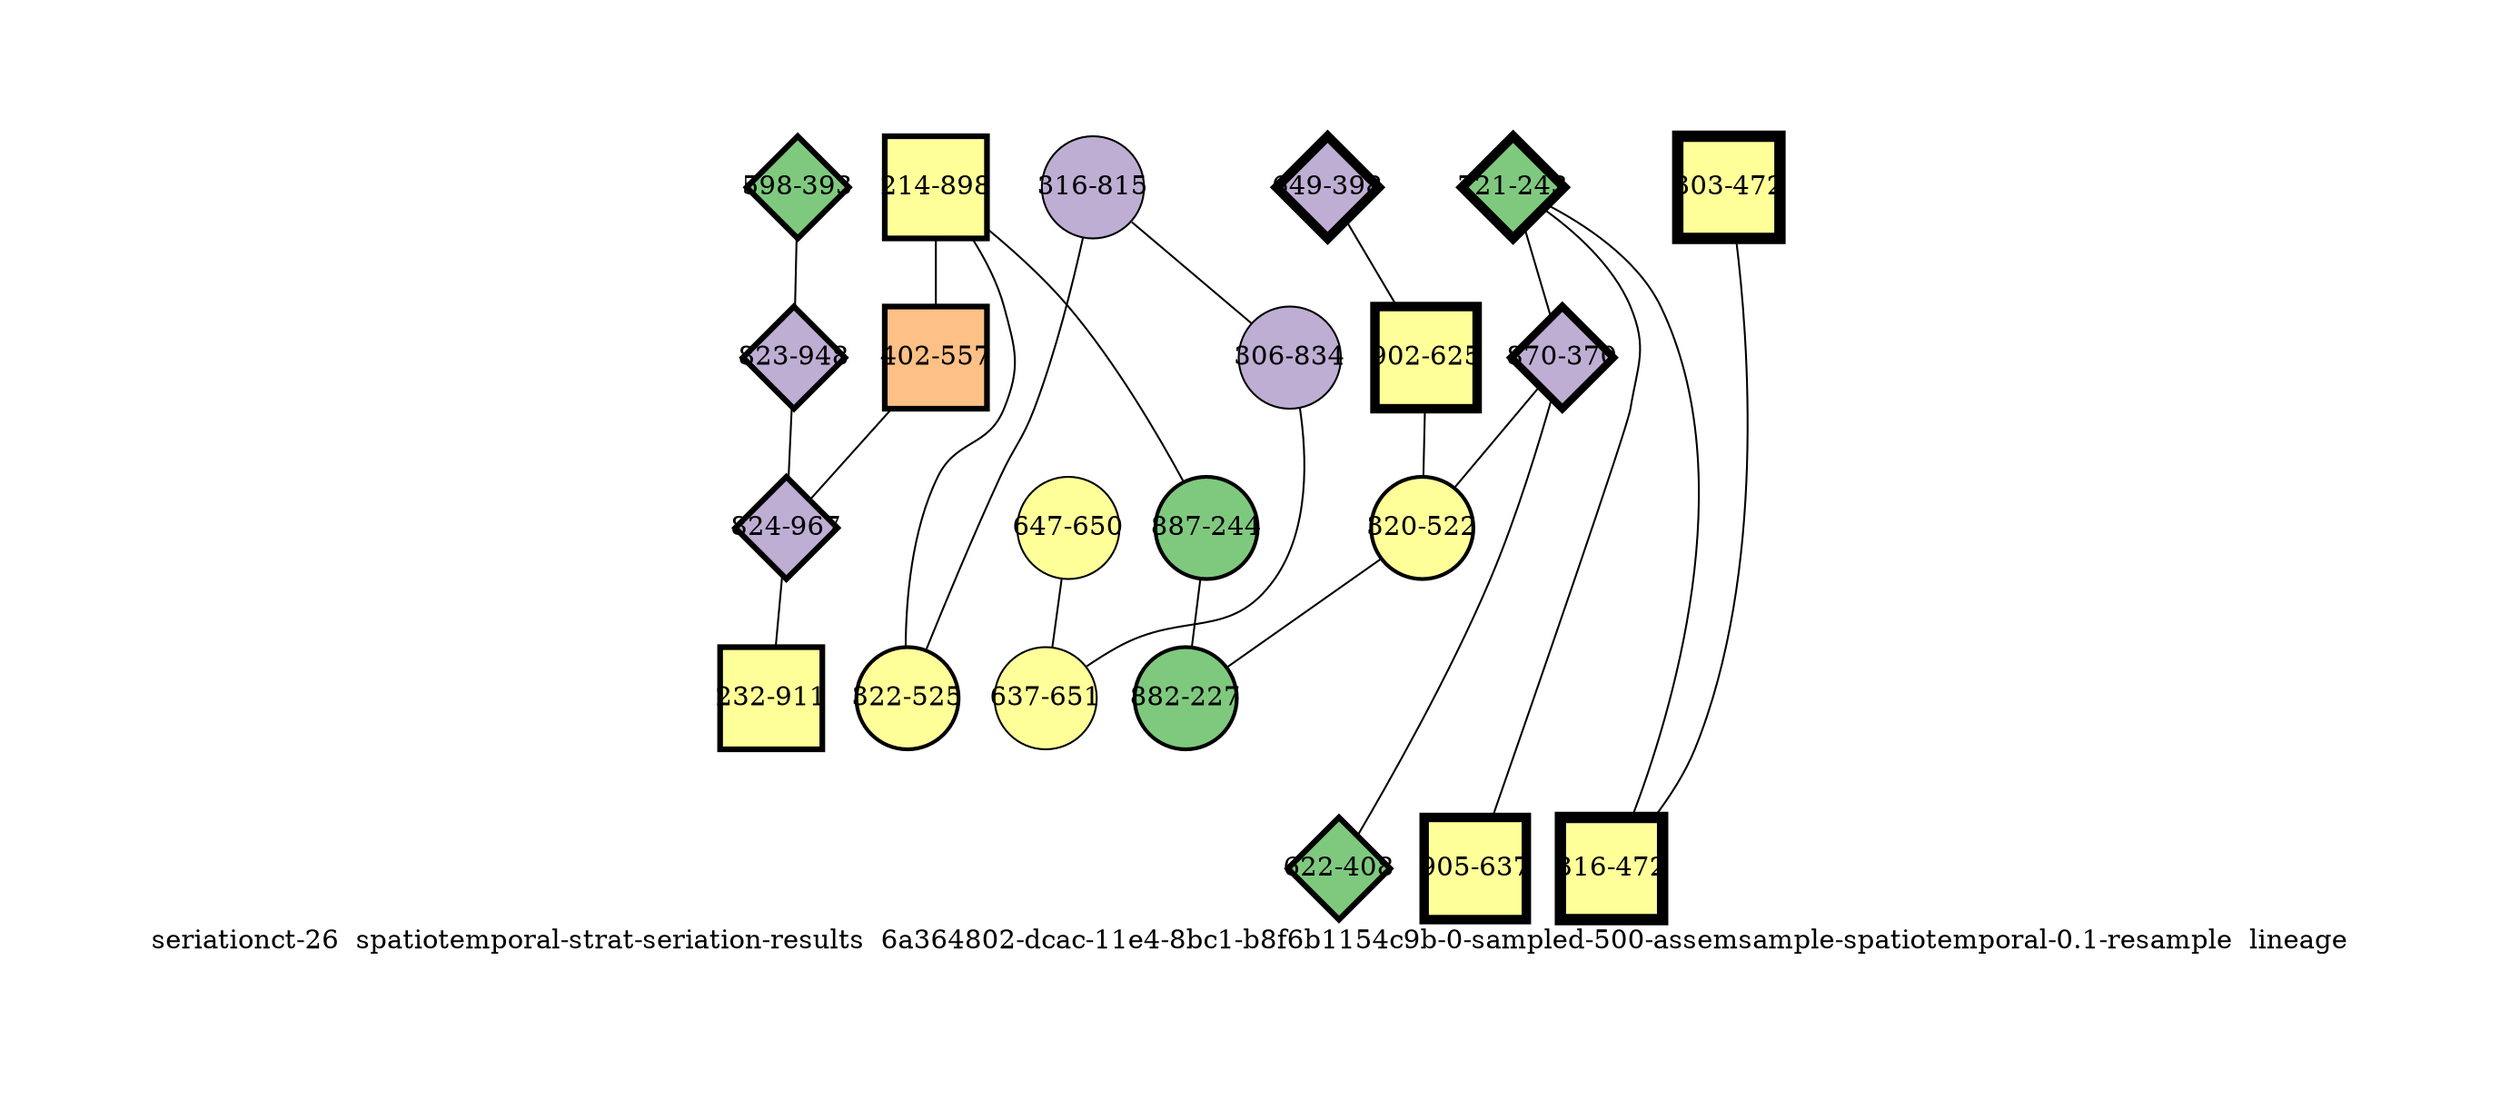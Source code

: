 strict graph "seriationct-26  spatiotemporal-strat-seriation-results  6a364802-dcac-11e4-8bc1-b8f6b1154c9b-0-sampled-500-assemsample-spatiotemporal-0.1-resample  lineage" {
labelloc=b;
ratio=auto;
pad="1.0";
label="seriationct-26  spatiotemporal-strat-seriation-results  6a364802-dcac-11e4-8bc1-b8f6b1154c9b-0-sampled-500-assemsample-spatiotemporal-0.1-resample  lineage";
node [width="0.75", style=filled, fixedsize=true, height="0.75", shape=circle, label=""];
0 [xCoordinate="393.0", appears_in_slice=3, yCoordinate="598.0", colorscheme=accent6, lineage_id=2, short_label="598-393", label="598-393", shape=diamond, cluster_id=0, fillcolor=1, size="500.0", id=0, penwidth="3.0"];
1 [xCoordinate="898.0", appears_in_slice=3, yCoordinate="214.0", colorscheme=accent6, lineage_id=1, short_label="214-898", label="214-898", shape=square, cluster_id=3, fillcolor=4, size="500.0", id=1, penwidth="3.0"];
2 [xCoordinate="243.0", appears_in_slice=5, yCoordinate="721.0", colorscheme=accent6, lineage_id=2, short_label="721-243", label="721-243", shape=diamond, cluster_id=0, fillcolor=1, size="500.0", id=2, penwidth="5.0"];
3 [xCoordinate="815.0", appears_in_slice=1, yCoordinate="316.0", colorscheme=accent6, lineage_id=0, short_label="316-815", label="316-815", shape=circle, cluster_id=1, fillcolor=2, size="500.0", id=3, penwidth="1.0"];
4 [xCoordinate="557.0", appears_in_slice=3, yCoordinate="402.0", colorscheme=accent6, lineage_id=1, short_label="402-557", label="402-557", shape=square, cluster_id=2, fillcolor=3, size="500.0", id=4, penwidth="3.0"];
5 [xCoordinate="948.0", appears_in_slice=3, yCoordinate="823.0", colorscheme=accent6, lineage_id=2, short_label="823-948", label="823-948", shape=diamond, cluster_id=1, fillcolor=2, size="500.0", id=5, penwidth="3.0"];
6 [xCoordinate="525.0", appears_in_slice=2, yCoordinate="322.0", colorscheme=accent6, lineage_id=0, short_label="322-525", label="322-525", shape=circle, cluster_id=3, fillcolor=4, size="500.0", id=6, penwidth="2.0"];
7 [xCoordinate="398.0", appears_in_slice=5, yCoordinate="649.0", colorscheme=accent6, lineage_id=2, short_label="649-398", label="649-398", shape=diamond, cluster_id=1, fillcolor=2, size="500.0", id=7, penwidth="5.0"];
8 [xCoordinate="650.0", appears_in_slice=1, yCoordinate="647.0", colorscheme=accent6, lineage_id=0, short_label="647-650", label="647-650", shape=circle, cluster_id=3, fillcolor=4, size="500.0", id=8, penwidth="1.0"];
9 [xCoordinate="625.0", appears_in_slice=5, yCoordinate="902.0", colorscheme=accent6, lineage_id=1, short_label="902-625", label="902-625", shape=square, cluster_id=3, fillcolor=4, size="500.0", id=9, penwidth="5.0"];
10 [xCoordinate="967.0", appears_in_slice=3, yCoordinate="824.0", colorscheme=accent6, lineage_id=2, short_label="824-967", label="824-967", shape=diamond, cluster_id=1, fillcolor=2, size="500.0", id=10, penwidth="3.0"];
11 [xCoordinate="370.0", appears_in_slice=4, yCoordinate="870.0", colorscheme=accent6, lineage_id=2, short_label="870-370", label="870-370", shape=diamond, cluster_id=1, fillcolor=2, size="500.0", id=11, penwidth="4.0"];
12 [xCoordinate="834.0", appears_in_slice=1, yCoordinate="306.0", colorscheme=accent6, lineage_id=0, short_label="306-834", label="306-834", shape=circle, cluster_id=1, fillcolor=2, size="500.0", id=12, penwidth="1.0"];
13 [xCoordinate="408.0", appears_in_slice=3, yCoordinate="622.0", colorscheme=accent6, lineage_id=2, short_label="622-408", label="622-408", shape=diamond, cluster_id=0, fillcolor=1, size="500.0", id=13, penwidth="3.0"];
14 [xCoordinate="244.0", appears_in_slice=2, yCoordinate="887.0", colorscheme=accent6, lineage_id=0, short_label="887-244", label="887-244", shape=circle, cluster_id=0, fillcolor=1, size="500.0", id=14, penwidth="2.0"];
15 [xCoordinate="472.0", appears_in_slice=6, yCoordinate="303.0", colorscheme=accent6, lineage_id=1, short_label="303-472", label="303-472", shape=square, cluster_id=3, fillcolor=4, size="500.0", id=15, penwidth="6.0"];
16 [xCoordinate="522.0", appears_in_slice=2, yCoordinate="320.0", colorscheme=accent6, lineage_id=0, short_label="320-522", label="320-522", shape=circle, cluster_id=3, fillcolor=4, size="500.0", id=16, penwidth="2.0"];
17 [xCoordinate="472.0", appears_in_slice=6, yCoordinate="316.0", colorscheme=accent6, lineage_id=1, short_label="316-472", label="316-472", shape=square, cluster_id=3, fillcolor=4, size="500.0", id=17, penwidth="6.0"];
18 [xCoordinate="637.0", appears_in_slice=5, yCoordinate="905.0", colorscheme=accent6, lineage_id=1, short_label="905-637", label="905-637", shape=square, cluster_id=3, fillcolor=4, size="500.0", id=18, penwidth="5.0"];
19 [xCoordinate="911.0", appears_in_slice=3, yCoordinate="232.0", colorscheme=accent6, lineage_id=1, short_label="232-911", label="232-911", shape=square, cluster_id=3, fillcolor=4, size="500.0", id=19, penwidth="3.0"];
20 [xCoordinate="651.0", appears_in_slice=1, yCoordinate="637.0", colorscheme=accent6, lineage_id=0, short_label="637-651", label="637-651", shape=circle, cluster_id=3, fillcolor=4, size="500.0", id=20, penwidth="1.0"];
21 [xCoordinate="227.0", appears_in_slice=2, yCoordinate="882.0", colorscheme=accent6, lineage_id=0, short_label="882-227", label="882-227", shape=circle, cluster_id=0, fillcolor=1, size="500.0", id=21, penwidth="2.0"];
0 -- 5  [inverseweight="38.8075262853", weight="0.0257681974535"];
1 -- 4  [inverseweight="26.0643017571", weight="0.0383666521865"];
1 -- 6  [inverseweight="3.51468338663", weight="0.284520649514"];
1 -- 14  [inverseweight="2.31889396213", weight="0.431240072349"];
2 -- 17  [inverseweight="2.15890591573", weight="0.463197582032"];
2 -- 18  [inverseweight="2.04250138344", weight="0.489595751616"];
2 -- 11  [inverseweight="1.55004671911", weight="0.645141844868"];
3 -- 12  [inverseweight="24.3975018237", weight="0.0409878030638"];
3 -- 6  [inverseweight="1.70265125331", weight="0.587319333923"];
4 -- 10  [inverseweight="2.5271871402", weight="0.395696853665"];
5 -- 10  [inverseweight="1.70431218398", weight="0.586746964202"];
7 -- 9  [inverseweight="1.46261367875", weight="0.683707539815"];
8 -- 20  [inverseweight="20.6196524711", weight="0.0484974226119"];
9 -- 16  [inverseweight="3.41203541263", weight="0.293080193804"];
10 -- 19  [inverseweight="15.971914125", weight="0.06260990337"];
11 -- 16  [inverseweight="3.86241478883", weight="0.258905388125"];
11 -- 13  [inverseweight="2.59091703497", weight="0.385963728866"];
12 -- 20  [inverseweight="1.70393607192", weight="0.586876477634"];
14 -- 21  [inverseweight="21.5967106395", weight="0.0463033476112"];
15 -- 17  [inverseweight="13.2221471337", weight="0.0756306816048"];
16 -- 21  [inverseweight="36.0843918244", weight="0.0277128129211"];
}
